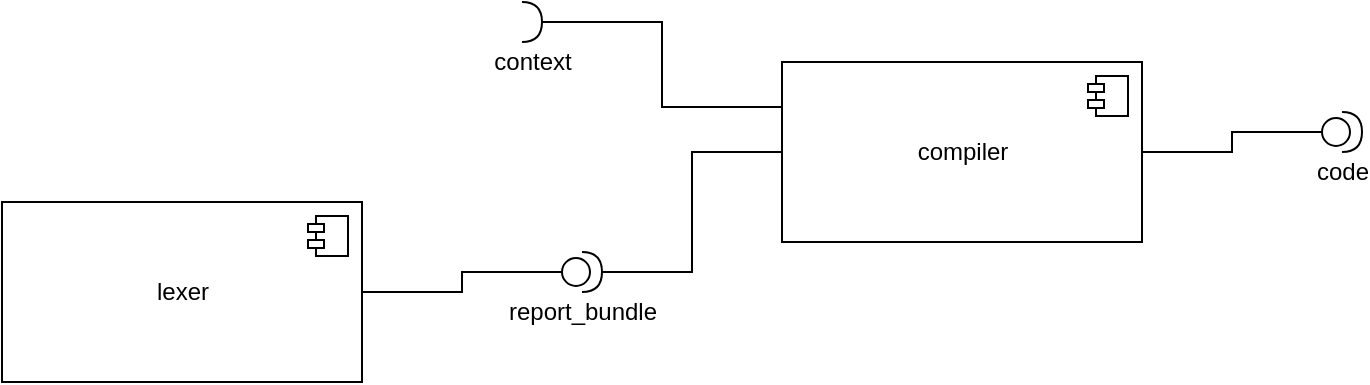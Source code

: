 <mxfile version="12.1.0" type="device" pages="4"><diagram id="FasBzjKQ-sLQpwpc4h-u" name="Page-1"><mxGraphModel dx="1024" dy="579" grid="1" gridSize="10" guides="1" tooltips="1" connect="1" arrows="1" fold="1" page="1" pageScale="1" pageWidth="1100" pageHeight="850" math="0" shadow="0"><root><mxCell id="0"/><mxCell id="1" parent="0"/><mxCell id="MMxioxjLuZMN7O_yRMpr-4" style="edgeStyle=orthogonalEdgeStyle;rounded=0;orthogonalLoop=1;jettySize=auto;html=1;exitX=1;exitY=0.5;exitDx=0;exitDy=0;entryX=0;entryY=0.5;entryDx=0;entryDy=0;entryPerimeter=0;endArrow=none;endFill=0;" parent="1" source="MMxioxjLuZMN7O_yRMpr-1" target="MMxioxjLuZMN7O_yRMpr-3" edge="1"><mxGeometry relative="1" as="geometry"/></mxCell><mxCell id="MMxioxjLuZMN7O_yRMpr-1" value="lexer&lt;br&gt;" style="html=1;" parent="1" vertex="1"><mxGeometry x="140" y="390" width="180" height="90" as="geometry"/></mxCell><mxCell id="MMxioxjLuZMN7O_yRMpr-2" value="" style="shape=component;jettyWidth=8;jettyHeight=4;" parent="MMxioxjLuZMN7O_yRMpr-1" vertex="1"><mxGeometry x="1" width="20" height="20" relative="1" as="geometry"><mxPoint x="-27" y="7" as="offset"/></mxGeometry></mxCell><mxCell id="MMxioxjLuZMN7O_yRMpr-7" style="edgeStyle=orthogonalEdgeStyle;rounded=0;orthogonalLoop=1;jettySize=auto;html=1;exitX=1;exitY=0.5;exitDx=0;exitDy=0;exitPerimeter=0;entryX=0;entryY=0.5;entryDx=0;entryDy=0;endArrow=none;endFill=0;" parent="1" source="MMxioxjLuZMN7O_yRMpr-3" target="MMxioxjLuZMN7O_yRMpr-5" edge="1"><mxGeometry relative="1" as="geometry"/></mxCell><mxCell id="MMxioxjLuZMN7O_yRMpr-3" value="report_bundle" style="shape=providedRequiredInterface;html=1;verticalLabelPosition=bottom;" parent="1" vertex="1"><mxGeometry x="420" y="415" width="20" height="20" as="geometry"/></mxCell><mxCell id="77jopQVDc9hsAeQwEDC8-4" style="edgeStyle=orthogonalEdgeStyle;rounded=0;orthogonalLoop=1;jettySize=auto;html=1;exitX=1;exitY=0.5;exitDx=0;exitDy=0;entryX=0;entryY=0.5;entryDx=0;entryDy=0;entryPerimeter=0;endArrow=none;endFill=0;" parent="1" source="MMxioxjLuZMN7O_yRMpr-5" target="77jopQVDc9hsAeQwEDC8-3" edge="1"><mxGeometry relative="1" as="geometry"/></mxCell><mxCell id="MMxioxjLuZMN7O_yRMpr-5" value="compiler&lt;br&gt;" style="html=1;" parent="1" vertex="1"><mxGeometry x="530" y="320" width="180" height="90" as="geometry"/></mxCell><mxCell id="MMxioxjLuZMN7O_yRMpr-6" value="" style="shape=component;jettyWidth=8;jettyHeight=4;" parent="MMxioxjLuZMN7O_yRMpr-5" vertex="1"><mxGeometry x="1" width="20" height="20" relative="1" as="geometry"><mxPoint x="-27" y="7" as="offset"/></mxGeometry></mxCell><mxCell id="77jopQVDc9hsAeQwEDC8-3" value="code" style="shape=providedRequiredInterface;html=1;verticalLabelPosition=bottom;" parent="1" vertex="1"><mxGeometry x="800" y="345" width="20" height="20" as="geometry"/></mxCell><mxCell id="77jopQVDc9hsAeQwEDC8-8" style="edgeStyle=orthogonalEdgeStyle;rounded=0;orthogonalLoop=1;jettySize=auto;html=1;entryX=0;entryY=0.25;entryDx=0;entryDy=0;endArrow=none;endFill=0;" parent="1" source="77jopQVDc9hsAeQwEDC8-7" target="MMxioxjLuZMN7O_yRMpr-5" edge="1"><mxGeometry relative="1" as="geometry"/></mxCell><mxCell id="77jopQVDc9hsAeQwEDC8-7" value="context" style="shape=requiredInterface;html=1;verticalLabelPosition=bottom;" parent="1" vertex="1"><mxGeometry x="400" y="290" width="10" height="20" as="geometry"/></mxCell></root></mxGraphModel></diagram><diagram id="xQ61ySCqtzts63t3bMRE" name="compiler"><mxGraphModel dx="1502" dy="703" grid="1" gridSize="10" guides="1" tooltips="1" connect="1" arrows="1" fold="1" page="1" pageScale="1" pageWidth="1100" pageHeight="850" background="none" math="0" shadow="0"><root><mxCell id="vc_0f90nS0QmKbGH8nkx-0"/><mxCell id="vc_0f90nS0QmKbGH8nkx-1" parent="vc_0f90nS0QmKbGH8nkx-0"/><mxCell id="vc_0f90nS0QmKbGH8nkx-29" style="edgeStyle=orthogonalEdgeStyle;rounded=0;orthogonalLoop=1;jettySize=auto;html=1;entryX=0.5;entryY=1;entryDx=0;entryDy=0;endArrow=block;endFill=0;dashed=1;" edge="1" parent="vc_0f90nS0QmKbGH8nkx-1" source="vc_0f90nS0QmKbGH8nkx-24" target="vc_0f90nS0QmKbGH8nkx-28"><mxGeometry relative="1" as="geometry"/></mxCell><mxCell id="vc_0f90nS0QmKbGH8nkx-24" value="compiler" style="swimlane;fontStyle=1;align=center;verticalAlign=top;childLayout=stackLayout;horizontal=1;startSize=26;horizontalStack=0;resizeParent=1;resizeParentMax=0;resizeLast=0;collapsible=1;marginBottom=0;fillColor=#ffffff;swimlaneFillColor=#ffffff;" vertex="1" parent="vc_0f90nS0QmKbGH8nkx-1"><mxGeometry x="225" y="232" width="160" height="86" as="geometry"/></mxCell><mxCell id="vc_0f90nS0QmKbGH8nkx-25" value="+ field: type" style="text;strokeColor=none;fillColor=none;align=left;verticalAlign=top;spacingLeft=4;spacingRight=4;overflow=hidden;rotatable=0;points=[[0,0.5],[1,0.5]];portConstraint=eastwest;" vertex="1" parent="vc_0f90nS0QmKbGH8nkx-24"><mxGeometry y="26" width="160" height="26" as="geometry"/></mxCell><mxCell id="vc_0f90nS0QmKbGH8nkx-26" value="" style="line;strokeWidth=1;fillColor=none;align=left;verticalAlign=middle;spacingTop=-1;spacingLeft=3;spacingRight=3;rotatable=0;labelPosition=right;points=[];portConstraint=eastwest;" vertex="1" parent="vc_0f90nS0QmKbGH8nkx-24"><mxGeometry y="52" width="160" height="8" as="geometry"/></mxCell><mxCell id="vc_0f90nS0QmKbGH8nkx-27" value="+ method(type): type" style="text;strokeColor=none;fillColor=none;align=left;verticalAlign=top;spacingLeft=4;spacingRight=4;overflow=hidden;rotatable=0;points=[[0,0.5],[1,0.5]];portConstraint=eastwest;" vertex="1" parent="vc_0f90nS0QmKbGH8nkx-24"><mxGeometry y="60" width="160" height="26" as="geometry"/></mxCell><mxCell id="vc_0f90nS0QmKbGH8nkx-28" value="«interface»&lt;br&gt;&lt;b&gt;report_receiver&lt;/b&gt;" style="html=1;fillColor=#ffffff;" vertex="1" parent="vc_0f90nS0QmKbGH8nkx-1"><mxGeometry x="250" y="70" width="110" height="50" as="geometry"/></mxCell><mxCell id="vc_0f90nS0QmKbGH8nkx-30" value="compiler_value" style="swimlane;fontStyle=1;align=center;verticalAlign=top;childLayout=stackLayout;horizontal=1;startSize=26;horizontalStack=0;resizeParent=1;resizeParentMax=0;resizeLast=0;collapsible=1;marginBottom=0;fillColor=#ffffff;swimlaneFillColor=#ffffff;" vertex="1" parent="vc_0f90nS0QmKbGH8nkx-1"><mxGeometry x="600" y="110" width="160" height="86" as="geometry"/></mxCell><mxCell id="vc_0f90nS0QmKbGH8nkx-31" value="+ field: type" style="text;strokeColor=none;fillColor=none;align=left;verticalAlign=top;spacingLeft=4;spacingRight=4;overflow=hidden;rotatable=0;points=[[0,0.5],[1,0.5]];portConstraint=eastwest;" vertex="1" parent="vc_0f90nS0QmKbGH8nkx-30"><mxGeometry y="26" width="160" height="26" as="geometry"/></mxCell><mxCell id="vc_0f90nS0QmKbGH8nkx-32" value="" style="line;strokeWidth=1;fillColor=none;align=left;verticalAlign=middle;spacingTop=-1;spacingLeft=3;spacingRight=3;rotatable=0;labelPosition=right;points=[];portConstraint=eastwest;" vertex="1" parent="vc_0f90nS0QmKbGH8nkx-30"><mxGeometry y="52" width="160" height="8" as="geometry"/></mxCell><mxCell id="vc_0f90nS0QmKbGH8nkx-33" value="+ method(type): type" style="text;strokeColor=none;fillColor=none;align=left;verticalAlign=top;spacingLeft=4;spacingRight=4;overflow=hidden;rotatable=0;points=[[0,0.5],[1,0.5]];portConstraint=eastwest;" vertex="1" parent="vc_0f90nS0QmKbGH8nkx-30"><mxGeometry y="60" width="160" height="26" as="geometry"/></mxCell><mxCell id="vc_0f90nS0QmKbGH8nkx-35" style="edgeStyle=orthogonalEdgeStyle;rounded=0;orthogonalLoop=1;jettySize=auto;html=1;entryX=1;entryY=0.5;entryDx=0;entryDy=0;endArrow=diamondThin;endFill=1;" edge="1" parent="vc_0f90nS0QmKbGH8nkx-1" source="vc_0f90nS0QmKbGH8nkx-31" target="vc_0f90nS0QmKbGH8nkx-25"><mxGeometry relative="1" as="geometry"/></mxCell><mxCell id="vc_0f90nS0QmKbGH8nkx-40" style="edgeStyle=orthogonalEdgeStyle;rounded=0;orthogonalLoop=1;jettySize=auto;html=1;entryX=1;entryY=0.5;entryDx=0;entryDy=0;endArrow=diamondThin;endFill=1;" edge="1" parent="vc_0f90nS0QmKbGH8nkx-1" source="vc_0f90nS0QmKbGH8nkx-36" target="vc_0f90nS0QmKbGH8nkx-25"><mxGeometry relative="1" as="geometry"/></mxCell><mxCell id="vc_0f90nS0QmKbGH8nkx-36" value="temp_counter" style="swimlane;fontStyle=1;align=center;verticalAlign=top;childLayout=stackLayout;horizontal=1;startSize=26;horizontalStack=0;resizeParent=1;resizeParentMax=0;resizeLast=0;collapsible=1;marginBottom=0;fillColor=#ffffff;swimlaneFillColor=#ffffff;" vertex="1" parent="vc_0f90nS0QmKbGH8nkx-1"><mxGeometry x="600" y="219" width="160" height="86" as="geometry"/></mxCell><mxCell id="vc_0f90nS0QmKbGH8nkx-37" value="+ field: type" style="text;strokeColor=none;fillColor=none;align=left;verticalAlign=top;spacingLeft=4;spacingRight=4;overflow=hidden;rotatable=0;points=[[0,0.5],[1,0.5]];portConstraint=eastwest;" vertex="1" parent="vc_0f90nS0QmKbGH8nkx-36"><mxGeometry y="26" width="160" height="26" as="geometry"/></mxCell><mxCell id="vc_0f90nS0QmKbGH8nkx-38" value="" style="line;strokeWidth=1;fillColor=none;align=left;verticalAlign=middle;spacingTop=-1;spacingLeft=3;spacingRight=3;rotatable=0;labelPosition=right;points=[];portConstraint=eastwest;" vertex="1" parent="vc_0f90nS0QmKbGH8nkx-36"><mxGeometry y="52" width="160" height="8" as="geometry"/></mxCell><mxCell id="vc_0f90nS0QmKbGH8nkx-39" value="+ method(type): type" style="text;strokeColor=none;fillColor=none;align=left;verticalAlign=top;spacingLeft=4;spacingRight=4;overflow=hidden;rotatable=0;points=[[0,0.5],[1,0.5]];portConstraint=eastwest;" vertex="1" parent="vc_0f90nS0QmKbGH8nkx-36"><mxGeometry y="60" width="160" height="26" as="geometry"/></mxCell></root></mxGraphModel></diagram><diagram id="EgHfsS-bliQ-wqlfP4Z1" name="Dependencies"><mxGraphModel dx="1703" dy="483" grid="1" gridSize="10" guides="1" tooltips="1" connect="1" arrows="1" fold="1" page="1" pageScale="1" pageWidth="850" pageHeight="1100" math="0" shadow="0"><root><mxCell id="CZRCz97eM3MdrP2OoA5s-0"/><mxCell id="CZRCz97eM3MdrP2OoA5s-1" parent="CZRCz97eM3MdrP2OoA5s-0"/><mxCell id="CZRCz97eM3MdrP2OoA5s-2" value="exception" style="rounded=0;whiteSpace=wrap;html=1;" parent="CZRCz97eM3MdrP2OoA5s-1" vertex="1"><mxGeometry x="70" y="40" width="120" height="60" as="geometry"/></mxCell><mxCell id="CZRCz97eM3MdrP2OoA5s-11" style="edgeStyle=none;rounded=0;orthogonalLoop=1;jettySize=auto;html=1;" parent="CZRCz97eM3MdrP2OoA5s-1" source="CZRCz97eM3MdrP2OoA5s-7" target="CZRCz97eM3MdrP2OoA5s-9" edge="1"><mxGeometry relative="1" as="geometry"/></mxCell><mxCell id="CZRCz97eM3MdrP2OoA5s-25" style="edgeStyle=none;rounded=0;orthogonalLoop=1;jettySize=auto;html=1;" parent="CZRCz97eM3MdrP2OoA5s-1" source="CZRCz97eM3MdrP2OoA5s-7" target="CZRCz97eM3MdrP2OoA5s-17" edge="1"><mxGeometry relative="1" as="geometry"/></mxCell><mxCell id="CZRCz97eM3MdrP2OoA5s-7" value="gc" style="rounded=0;whiteSpace=wrap;html=1;" parent="CZRCz97eM3MdrP2OoA5s-1" vertex="1"><mxGeometry x="160" y="317.5" width="120" height="60" as="geometry"/></mxCell><mxCell id="CZRCz97eM3MdrP2OoA5s-20" style="edgeStyle=none;rounded=0;orthogonalLoop=1;jettySize=auto;html=1;" parent="CZRCz97eM3MdrP2OoA5s-1" source="CZRCz97eM3MdrP2OoA5s-9" target="CZRCz97eM3MdrP2OoA5s-2" edge="1"><mxGeometry relative="1" as="geometry"/></mxCell><mxCell id="CZRCz97eM3MdrP2OoA5s-9" value="thread" style="rounded=0;whiteSpace=wrap;html=1;" parent="CZRCz97eM3MdrP2OoA5s-1" vertex="1"><mxGeometry x="70" y="175" width="120" height="60" as="geometry"/></mxCell><mxCell id="CZRCz97eM3MdrP2OoA5s-12" style="edgeStyle=none;rounded=0;orthogonalLoop=1;jettySize=auto;html=1;" parent="CZRCz97eM3MdrP2OoA5s-1" source="CZRCz97eM3MdrP2OoA5s-10" target="CZRCz97eM3MdrP2OoA5s-7" edge="1"><mxGeometry relative="1" as="geometry"/></mxCell><mxCell id="CZRCz97eM3MdrP2OoA5s-10" value="string" style="rounded=0;whiteSpace=wrap;html=1;" parent="CZRCz97eM3MdrP2OoA5s-1" vertex="1"><mxGeometry x="70" y="460" width="120" height="60" as="geometry"/></mxCell><mxCell id="CZRCz97eM3MdrP2OoA5s-13" value="regex" style="rounded=0;whiteSpace=wrap;html=1;" parent="CZRCz97eM3MdrP2OoA5s-1" vertex="1"><mxGeometry x="-360" y="360" width="120" height="60" as="geometry"/></mxCell><mxCell id="CZRCz97eM3MdrP2OoA5s-15" value="big_int" style="rounded=0;whiteSpace=wrap;html=1;" parent="CZRCz97eM3MdrP2OoA5s-1" vertex="1"><mxGeometry x="-390" y="570" width="120" height="60" as="geometry"/></mxCell><mxCell id="CZRCz97eM3MdrP2OoA5s-17" value="util" style="rounded=0;whiteSpace=wrap;html=1;" parent="CZRCz97eM3MdrP2OoA5s-1" vertex="1"><mxGeometry x="250" y="175" width="120" height="60" as="geometry"/></mxCell><mxCell id="CZRCz97eM3MdrP2OoA5s-22" style="edgeStyle=none;rounded=0;orthogonalLoop=1;jettySize=auto;html=1;" parent="CZRCz97eM3MdrP2OoA5s-1" source="CZRCz97eM3MdrP2OoA5s-21" target="sH4p8Rjo4omr_8aeksDM-2" edge="1"><mxGeometry relative="1" as="geometry"/></mxCell><mxCell id="P4dtatcryEvlcLBUB-S3-3" style="edgeStyle=none;rounded=0;orthogonalLoop=1;jettySize=auto;html=1;" parent="CZRCz97eM3MdrP2OoA5s-1" source="CZRCz97eM3MdrP2OoA5s-21" target="sH4p8Rjo4omr_8aeksDM-3" edge="1"><mxGeometry relative="1" as="geometry"><mxPoint x="320" y="750" as="targetPoint"/></mxGeometry></mxCell><mxCell id="CZRCz97eM3MdrP2OoA5s-21" value="bvm" style="rounded=0;whiteSpace=wrap;html=1;" parent="CZRCz97eM3MdrP2OoA5s-1" vertex="1"><mxGeometry x="250" y="850" width="120" height="60" as="geometry"/></mxCell><mxCell id="_cEsaSK80oziruqbjAzf-2" style="edgeStyle=none;rounded=0;orthogonalLoop=1;jettySize=auto;html=1;" parent="CZRCz97eM3MdrP2OoA5s-1" source="sH4p8Rjo4omr_8aeksDM-0" target="OKaEsZcnbs2J5VYXGE1p-2" edge="1"><mxGeometry relative="1" as="geometry"/></mxCell><mxCell id="_cEsaSK80oziruqbjAzf-4" style="edgeStyle=none;rounded=0;orthogonalLoop=1;jettySize=auto;html=1;" parent="CZRCz97eM3MdrP2OoA5s-1" source="sH4p8Rjo4omr_8aeksDM-0" target="CZRCz97eM3MdrP2OoA5s-10" edge="1"><mxGeometry relative="1" as="geometry"/></mxCell><mxCell id="sH4p8Rjo4omr_8aeksDM-0" value="tokenizer" style="rounded=0;whiteSpace=wrap;html=1;" parent="CZRCz97eM3MdrP2OoA5s-1" vertex="1"><mxGeometry x="250" y="590" width="120" height="60" as="geometry"/></mxCell><mxCell id="_cEsaSK80oziruqbjAzf-1" style="edgeStyle=none;rounded=0;orthogonalLoop=1;jettySize=auto;html=1;" parent="CZRCz97eM3MdrP2OoA5s-1" source="sH4p8Rjo4omr_8aeksDM-3" target="OKaEsZcnbs2J5VYXGE1p-1" edge="1"><mxGeometry relative="1" as="geometry"/></mxCell><mxCell id="_cEsaSK80oziruqbjAzf-3" style="edgeStyle=none;rounded=0;orthogonalLoop=1;jettySize=auto;html=1;" parent="CZRCz97eM3MdrP2OoA5s-1" source="sH4p8Rjo4omr_8aeksDM-3" target="sH4p8Rjo4omr_8aeksDM-0" edge="1"><mxGeometry relative="1" as="geometry"/></mxCell><mxCell id="sH4p8Rjo4omr_8aeksDM-3" value="compiler" style="rounded=0;whiteSpace=wrap;html=1;" parent="CZRCz97eM3MdrP2OoA5s-1" vertex="1"><mxGeometry x="250" y="720" width="120" height="60" as="geometry"/></mxCell><mxCell id="sH4p8Rjo4omr_8aeksDM-4" value="optimizer" style="rounded=0;whiteSpace=wrap;html=1;" parent="CZRCz97eM3MdrP2OoA5s-1" vertex="1"><mxGeometry x="-580" y="480" width="120" height="60" as="geometry"/></mxCell><mxCell id="OKaEsZcnbs2J5VYXGE1p-0" value="machine_code" style="rounded=0;whiteSpace=wrap;html=1;" parent="CZRCz97eM3MdrP2OoA5s-1" vertex="1"><mxGeometry x="-540" y="570" width="120" height="60" as="geometry"/></mxCell><mxCell id="P4dtatcryEvlcLBUB-S3-2" style="edgeStyle=none;rounded=0;orthogonalLoop=1;jettySize=auto;html=1;" parent="CZRCz97eM3MdrP2OoA5s-1" source="OKaEsZcnbs2J5VYXGE1p-1" target="OKaEsZcnbs2J5VYXGE1p-2" edge="1"><mxGeometry relative="1" as="geometry"/></mxCell><mxCell id="OKaEsZcnbs2J5VYXGE1p-1" value="bytecode" style="rounded=0;whiteSpace=wrap;html=1;" parent="CZRCz97eM3MdrP2OoA5s-1" vertex="1"><mxGeometry x="430" y="590" width="120" height="60" as="geometry"/></mxCell><mxCell id="P4dtatcryEvlcLBUB-S3-1" style="edgeStyle=none;rounded=0;orthogonalLoop=1;jettySize=auto;html=1;" parent="CZRCz97eM3MdrP2OoA5s-1" source="OKaEsZcnbs2J5VYXGE1p-2" target="CZRCz97eM3MdrP2OoA5s-7" edge="1"><mxGeometry relative="1" as="geometry"/></mxCell><mxCell id="OKaEsZcnbs2J5VYXGE1p-2" value="stream" style="rounded=0;whiteSpace=wrap;html=1;" parent="CZRCz97eM3MdrP2OoA5s-1" vertex="1"><mxGeometry x="250" y="460" width="120" height="60" as="geometry"/></mxCell><mxCell id="OKaEsZcnbs2J5VYXGE1p-3" value="disassembler" style="rounded=0;whiteSpace=wrap;html=1;" parent="CZRCz97eM3MdrP2OoA5s-1" vertex="1"><mxGeometry x="-370" y="670" width="120" height="60" as="geometry"/></mxCell><mxCell id="lPbhjDUuoyJ1WvjL99kf-1" style="rounded=0;orthogonalLoop=1;jettySize=auto;elbow=vertical;html=1;endArrow=classic;endFill=1;" parent="CZRCz97eM3MdrP2OoA5s-1" source="lPbhjDUuoyJ1WvjL99kf-0" target="lPbhjDUuoyJ1WvjL99kf-2" edge="1"><mxGeometry relative="1" as="geometry"/></mxCell><mxCell id="lPbhjDUuoyJ1WvjL99kf-4" style="edgeStyle=none;rounded=0;orthogonalLoop=1;jettySize=auto;html=1;endArrow=classic;endFill=1;" parent="CZRCz97eM3MdrP2OoA5s-1" source="lPbhjDUuoyJ1WvjL99kf-0" target="TgXzRdeVcwAiqSeRLskw-0" edge="1"><mxGeometry relative="1" as="geometry"/></mxCell><mxCell id="lPbhjDUuoyJ1WvjL99kf-0" value="connector" style="rounded=0;whiteSpace=wrap;html=1;" parent="CZRCz97eM3MdrP2OoA5s-1" vertex="1"><mxGeometry x="-110" y="590" width="120" height="60" as="geometry"/></mxCell><mxCell id="lPbhjDUuoyJ1WvjL99kf-3" style="edgeStyle=none;rounded=0;orthogonalLoop=1;jettySize=auto;html=1;endArrow=classic;endFill=1;" parent="CZRCz97eM3MdrP2OoA5s-1" source="lPbhjDUuoyJ1WvjL99kf-2" target="CZRCz97eM3MdrP2OoA5s-7" edge="1"><mxGeometry relative="1" as="geometry"/></mxCell><mxCell id="lPbhjDUuoyJ1WvjL99kf-2" value="stack" style="rounded=0;whiteSpace=wrap;html=1;" parent="CZRCz97eM3MdrP2OoA5s-1" vertex="1"><mxGeometry x="-110" y="460" width="120" height="60" as="geometry"/></mxCell><mxCell id="TgXzRdeVcwAiqSeRLskw-1" value="" style="group" vertex="1" connectable="0" parent="CZRCz97eM3MdrP2OoA5s-1"><mxGeometry x="70" y="590" width="120" height="60" as="geometry"/></mxCell><mxCell id="sH4p8Rjo4omr_8aeksDM-2" value="member" style="rounded=0;whiteSpace=wrap;html=1;" parent="TgXzRdeVcwAiqSeRLskw-1" vertex="1"><mxGeometry y="30" width="120" height="30" as="geometry"/></mxCell><mxCell id="TgXzRdeVcwAiqSeRLskw-0" value="member_interface" style="rounded=0;whiteSpace=wrap;html=1;" vertex="1" parent="TgXzRdeVcwAiqSeRLskw-1"><mxGeometry width="120" height="30" as="geometry"/></mxCell><mxCell id="TgXzRdeVcwAiqSeRLskw-2" style="edgeStyle=orthogonalEdgeStyle;rounded=0;orthogonalLoop=1;jettySize=auto;html=1;" edge="1" parent="CZRCz97eM3MdrP2OoA5s-1" source="TgXzRdeVcwAiqSeRLskw-0" target="CZRCz97eM3MdrP2OoA5s-10"><mxGeometry relative="1" as="geometry"/></mxCell><mxCell id="TgXzRdeVcwAiqSeRLskw-3" style="rounded=0;orthogonalLoop=1;jettySize=auto;html=1;" edge="1" parent="CZRCz97eM3MdrP2OoA5s-1" source="sH4p8Rjo4omr_8aeksDM-2" target="lPbhjDUuoyJ1WvjL99kf-0"><mxGeometry relative="1" as="geometry"/></mxCell></root></mxGraphModel></diagram><diagram id="4qqiiQxSjbzgHra06bYy" name="exception"><mxGraphModel dx="1024" dy="579" grid="1" gridSize="10" guides="1" tooltips="1" connect="1" arrows="1" fold="1" page="1" pageScale="1" pageWidth="850" pageHeight="1100" math="0" shadow="0"><root><mxCell id="TM4HgsRS3nknhK8iZC6X-0"/><mxCell id="TM4HgsRS3nknhK8iZC6X-1" parent="TM4HgsRS3nknhK8iZC6X-0"/><mxCell id="TM4HgsRS3nknhK8iZC6X-2" value="throwable" style="rounded=0;whiteSpace=wrap;html=1;" parent="TM4HgsRS3nknhK8iZC6X-1" vertex="1"><mxGeometry x="390" y="40" width="120" height="60" as="geometry"/></mxCell><mxCell id="TM4HgsRS3nknhK8iZC6X-8" style="edgeStyle=orthogonalEdgeStyle;rounded=0;orthogonalLoop=1;jettySize=auto;html=1;endArrow=block;endFill=0;" parent="TM4HgsRS3nknhK8iZC6X-1" source="TM4HgsRS3nknhK8iZC6X-3" target="TM4HgsRS3nknhK8iZC6X-2" edge="1"><mxGeometry relative="1" as="geometry"/></mxCell><mxCell id="TM4HgsRS3nknhK8iZC6X-3" value="error" style="rounded=0;whiteSpace=wrap;html=1;" parent="TM4HgsRS3nknhK8iZC6X-1" vertex="1"><mxGeometry x="270" y="160" width="120" height="60" as="geometry"/></mxCell><mxCell id="TM4HgsRS3nknhK8iZC6X-9" style="edgeStyle=orthogonalEdgeStyle;rounded=0;orthogonalLoop=1;jettySize=auto;html=1;endArrow=block;endFill=0;" parent="TM4HgsRS3nknhK8iZC6X-1" source="TM4HgsRS3nknhK8iZC6X-4" target="TM4HgsRS3nknhK8iZC6X-2" edge="1"><mxGeometry relative="1" as="geometry"/></mxCell><mxCell id="TM4HgsRS3nknhK8iZC6X-4" value="exception" style="rounded=0;whiteSpace=wrap;html=1;" parent="TM4HgsRS3nknhK8iZC6X-1" vertex="1"><mxGeometry x="480" y="160" width="120" height="60" as="geometry"/></mxCell><mxCell id="TM4HgsRS3nknhK8iZC6X-6" style="edgeStyle=elbowEdgeStyle;rounded=0;orthogonalLoop=1;jettySize=auto;html=1;endArrow=block;endFill=0;elbow=vertical;" parent="TM4HgsRS3nknhK8iZC6X-1" source="TM4HgsRS3nknhK8iZC6X-5" target="TM4HgsRS3nknhK8iZC6X-3" edge="1"><mxGeometry relative="1" as="geometry"/></mxCell><mxCell id="TM4HgsRS3nknhK8iZC6X-5" value="implementation_error" style="rounded=0;whiteSpace=wrap;html=1;" parent="TM4HgsRS3nknhK8iZC6X-1" vertex="1"><mxGeometry x="80" y="280" width="120" height="60" as="geometry"/></mxCell><mxCell id="TM4HgsRS3nknhK8iZC6X-11" style="edgeStyle=orthogonalEdgeStyle;rounded=0;orthogonalLoop=1;jettySize=auto;html=1;endArrow=block;endFill=0;" parent="TM4HgsRS3nknhK8iZC6X-1" source="TM4HgsRS3nknhK8iZC6X-10" target="TM4HgsRS3nknhK8iZC6X-4" edge="1"><mxGeometry relative="1" as="geometry"/></mxCell><mxCell id="TM4HgsRS3nknhK8iZC6X-10" value="encoding_exception" style="rounded=0;whiteSpace=wrap;html=1;" parent="TM4HgsRS3nknhK8iZC6X-1" vertex="1"><mxGeometry x="440" y="280" width="120" height="60" as="geometry"/></mxCell><mxCell id="TM4HgsRS3nknhK8iZC6X-13" style="edgeStyle=orthogonalEdgeStyle;rounded=0;orthogonalLoop=1;jettySize=auto;html=1;endArrow=block;endFill=0;" parent="TM4HgsRS3nknhK8iZC6X-1" source="TM4HgsRS3nknhK8iZC6X-12" target="TM4HgsRS3nknhK8iZC6X-10" edge="1"><mxGeometry relative="1" as="geometry"/></mxCell><mxCell id="TM4HgsRS3nknhK8iZC6X-12" value="char_encoding_exception" style="rounded=0;whiteSpace=wrap;html=1;" parent="TM4HgsRS3nknhK8iZC6X-1" vertex="1"><mxGeometry x="290" y="400" width="150" height="60" as="geometry"/></mxCell><mxCell id="TM4HgsRS3nknhK8iZC6X-17" style="edgeStyle=elbowEdgeStyle;rounded=0;orthogonalLoop=1;jettySize=auto;elbow=vertical;html=1;endArrow=block;endFill=0;" parent="TM4HgsRS3nknhK8iZC6X-1" source="TM4HgsRS3nknhK8iZC6X-16" target="TM4HgsRS3nknhK8iZC6X-10" edge="1"><mxGeometry relative="1" as="geometry"/></mxCell><mxCell id="TM4HgsRS3nknhK8iZC6X-16" value="unknown_encoder_exception" style="rounded=0;whiteSpace=wrap;html=1;" parent="TM4HgsRS3nknhK8iZC6X-1" vertex="1"><mxGeometry x="720" y="400" width="170" height="60" as="geometry"/></mxCell><mxCell id="TM4HgsRS3nknhK8iZC6X-19" style="edgeStyle=elbowEdgeStyle;rounded=0;orthogonalLoop=1;jettySize=auto;elbow=vertical;html=1;endArrow=block;endFill=0;" parent="TM4HgsRS3nknhK8iZC6X-1" source="TM4HgsRS3nknhK8iZC6X-18" target="TM4HgsRS3nknhK8iZC6X-10" edge="1"><mxGeometry relative="1" as="geometry"/></mxCell><mxCell id="TM4HgsRS3nknhK8iZC6X-18" value="length_encoding_exception" style="rounded=0;whiteSpace=wrap;html=1;" parent="TM4HgsRS3nknhK8iZC6X-1" vertex="1"><mxGeometry x="490" y="400" width="180" height="60" as="geometry"/></mxCell><mxCell id="cawxohIgbqKjVBdYzMXD-1" style="edgeStyle=elbowEdgeStyle;rounded=0;orthogonalLoop=1;jettySize=auto;html=1;elbow=vertical;endArrow=block;endFill=0;" parent="TM4HgsRS3nknhK8iZC6X-1" source="cawxohIgbqKjVBdYzMXD-0" target="TM4HgsRS3nknhK8iZC6X-4" edge="1"><mxGeometry relative="1" as="geometry"/></mxCell><mxCell id="cawxohIgbqKjVBdYzMXD-0" value="syntax_exception" style="rounded=0;whiteSpace=wrap;html=1;" parent="TM4HgsRS3nknhK8iZC6X-1" vertex="1"><mxGeometry x="870" y="280" width="120" height="60" as="geometry"/></mxCell><mxCell id="cawxohIgbqKjVBdYzMXD-3" style="edgeStyle=elbowEdgeStyle;rounded=0;orthogonalLoop=1;jettySize=auto;elbow=vertical;html=1;endArrow=block;endFill=0;" parent="TM4HgsRS3nknhK8iZC6X-1" source="cawxohIgbqKjVBdYzMXD-2" target="cawxohIgbqKjVBdYzMXD-0" edge="1"><mxGeometry relative="1" as="geometry"/></mxCell><mxCell id="cawxohIgbqKjVBdYzMXD-2" value="syntax_limitation_exception" style="rounded=0;whiteSpace=wrap;html=1;" parent="TM4HgsRS3nknhK8iZC6X-1" vertex="1"><mxGeometry x="940" y="400" width="160" height="60" as="geometry"/></mxCell><mxCell id="db9hDTkXFqOQJUGRItZu-1" style="edgeStyle=elbowEdgeStyle;rounded=0;orthogonalLoop=1;jettySize=auto;html=1;elbow=vertical;endArrow=block;endFill=0;" parent="TM4HgsRS3nknhK8iZC6X-1" source="db9hDTkXFqOQJUGRItZu-0" target="TM4HgsRS3nknhK8iZC6X-4" edge="1"><mxGeometry relative="1" as="geometry"/></mxCell><mxCell id="db9hDTkXFqOQJUGRItZu-0" value="interrupt_exception" style="rounded=0;whiteSpace=wrap;html=1;" parent="TM4HgsRS3nknhK8iZC6X-1" vertex="1"><mxGeometry x="1070" y="280" width="120" height="60" as="geometry"/></mxCell><mxCell id="VmTRDnkVsVR1L7xOXtQd-1" style="edgeStyle=elbowEdgeStyle;rounded=0;orthogonalLoop=1;jettySize=auto;html=1;elbow=vertical;endArrow=block;endFill=0;" parent="TM4HgsRS3nknhK8iZC6X-1" source="VmTRDnkVsVR1L7xOXtQd-0" target="TM4HgsRS3nknhK8iZC6X-4" edge="1"><mxGeometry relative="1" as="geometry"/></mxCell><mxCell id="VmTRDnkVsVR1L7xOXtQd-0" value="invalid_op_code_exception" style="rounded=0;whiteSpace=wrap;html=1;" parent="TM4HgsRS3nknhK8iZC6X-1" vertex="1"><mxGeometry x="1270" y="280" width="160" height="60" as="geometry"/></mxCell></root></mxGraphModel></diagram></mxfile>